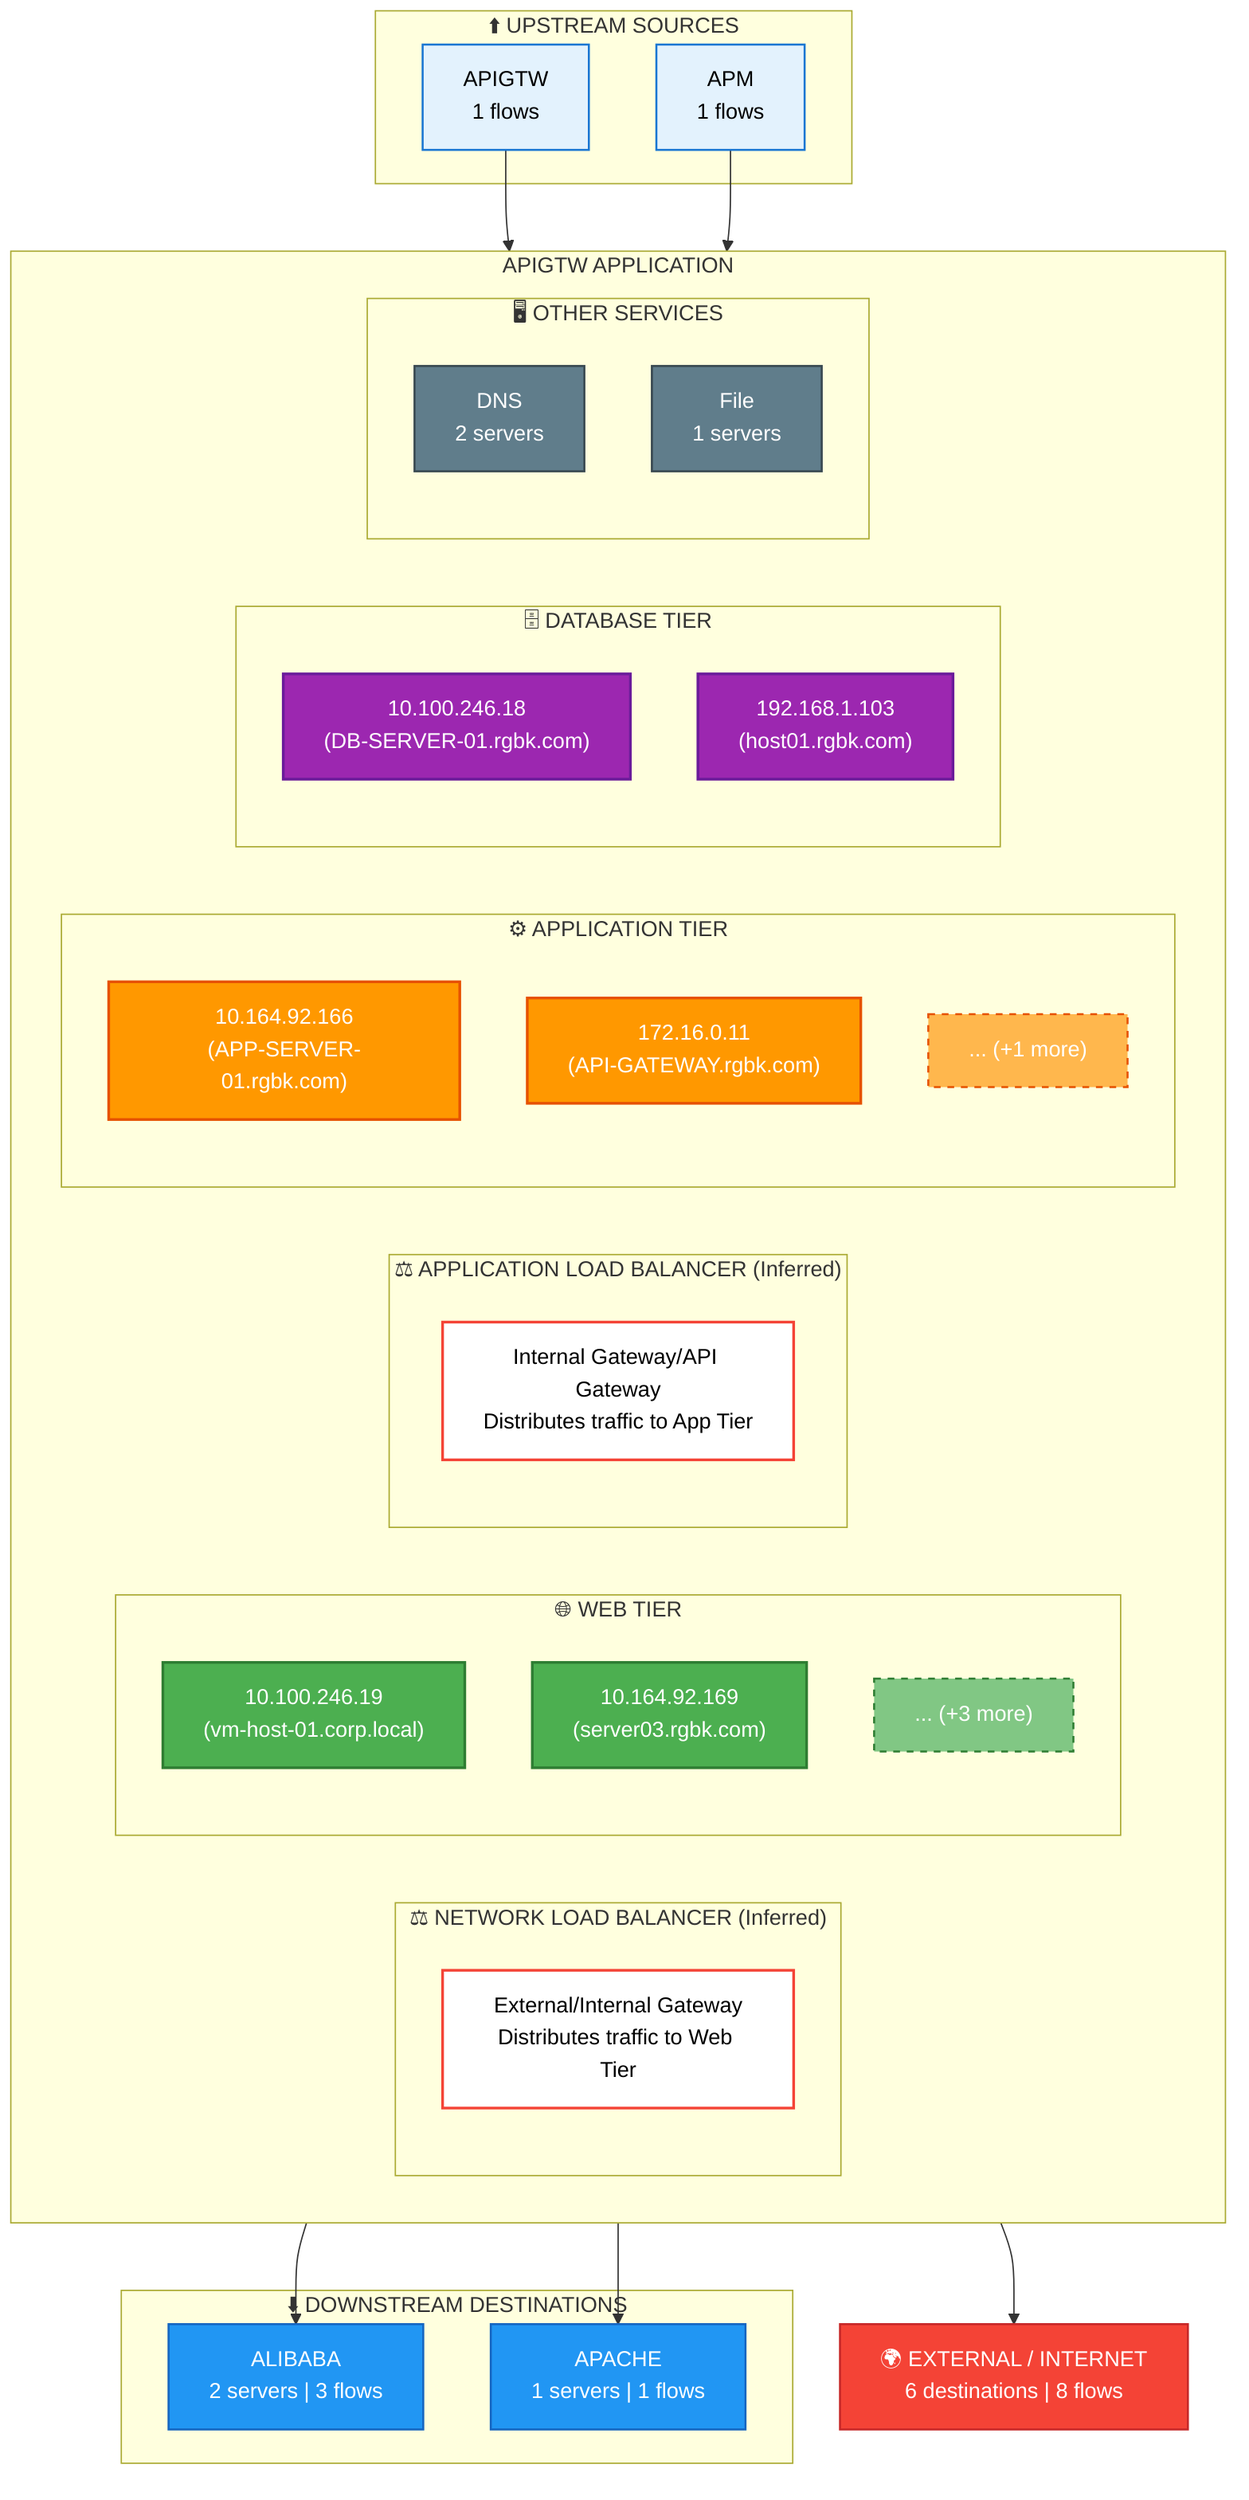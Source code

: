 graph TD
    %% APIGTW Architecture Diagram (Vertical Layout)

    subgraph UPSTREAM["⬆️ UPSTREAM SOURCES"]
        UP0["APIGTW<br/>1 flows"]:::upstream
        UP1["APM<br/>1 flows"]:::upstream
    end

    subgraph CENTER["APIGTW APPLICATION"]
        subgraph NLB["⚖️ NETWORK LOAD BALANCER (Inferred)"]
            NLB_NODE["External/Internal Gateway<br/>Distributes traffic to Web Tier"]:::loadbalancer
        end
        subgraph WEB["🌐 WEB TIER"]
            W0["10.100.246.19<br/>(vm-host-01.corp.local)"]:::web
            W1["10.164.92.169<br/>(server03.rgbk.com)"]:::web
            WMORE["... (+3 more)"]:::webmore
            click WMORE showWebServers
        end
        subgraph ALB["⚖️ APPLICATION LOAD BALANCER (Inferred)"]
            ALB_NODE["Internal Gateway/API Gateway<br/>Distributes traffic to App Tier"]:::loadbalancer
        end
        subgraph APP["⚙️ APPLICATION TIER"]
            A0["10.164.92.166<br/>(APP-SERVER-01.rgbk.com)"]:::app
            A1["172.16.0.11<br/>(API-GATEWAY.rgbk.com)"]:::app
            AMORE["... (+1 more)"]:::appmore
            click AMORE showAppServers
        end
        subgraph DB["🗄️ DATABASE TIER"]
            D0["10.100.246.18<br/>(DB-SERVER-01.rgbk.com)"]:::database
            D1["192.168.1.103<br/>(host01.rgbk.com)"]:::database
        end
        subgraph OTHER["🖥️ OTHER SERVICES"]
            OTH_DNS["DNS<br/>2 servers"]:::other
            OTH_File["File<br/>1 servers"]:::other
        end
    end

    subgraph DOWNSTREAM["⬇️ DOWNSTREAM DESTINATIONS"]
        DOWN0["ALIBABA<br/>2 servers | 3 flows"]:::downstream
        DOWN1["APACHE<br/>1 servers | 1 flows"]:::downstream
    end

    EXTERNAL["🌍 EXTERNAL / INTERNET<br/>6 destinations | 8 flows"]:::external

    UP0 --> CENTER
    UP1 --> CENTER
    CENTER --> DOWN0
    CENTER --> DOWN1
    CENTER --> EXTERNAL

    %% Styles (thinner strokes for professional appearance)
    classDef upstream fill:#E3F2FD,stroke:#1976D2,stroke-width:1.5px,color:#000
    classDef web fill:#4CAF50,stroke:#2E7D32,stroke-width:2px,color:#fff
    classDef webmore fill:#81C784,stroke:#2E7D32,stroke-width:1.5px,stroke-dasharray:5,color:#fff
    classDef app fill:#FF9800,stroke:#E65100,stroke-width:2px,color:#fff
    classDef appmore fill:#FFB74D,stroke:#E65100,stroke-width:1.5px,stroke-dasharray:5,color:#fff
    classDef database fill:#9C27B0,stroke:#6A1B9A,stroke-width:2px,color:#fff
    classDef dbmore fill:#BA68C8,stroke:#6A1B9A,stroke-width:1.5px,stroke-dasharray:5,color:#fff
    classDef loadbalancer fill:#FFF,stroke:#F44336,stroke-width:2px,color:#000
    classDef other fill:#607D8B,stroke:#37474F,stroke-width:1.5px,color:#fff
    classDef downstream fill:#2196F3,stroke:#1565C0,stroke-width:1.5px,color:#fff
    classDef external fill:#F44336,stroke:#C62828,stroke-width:1.5px,color:#fff